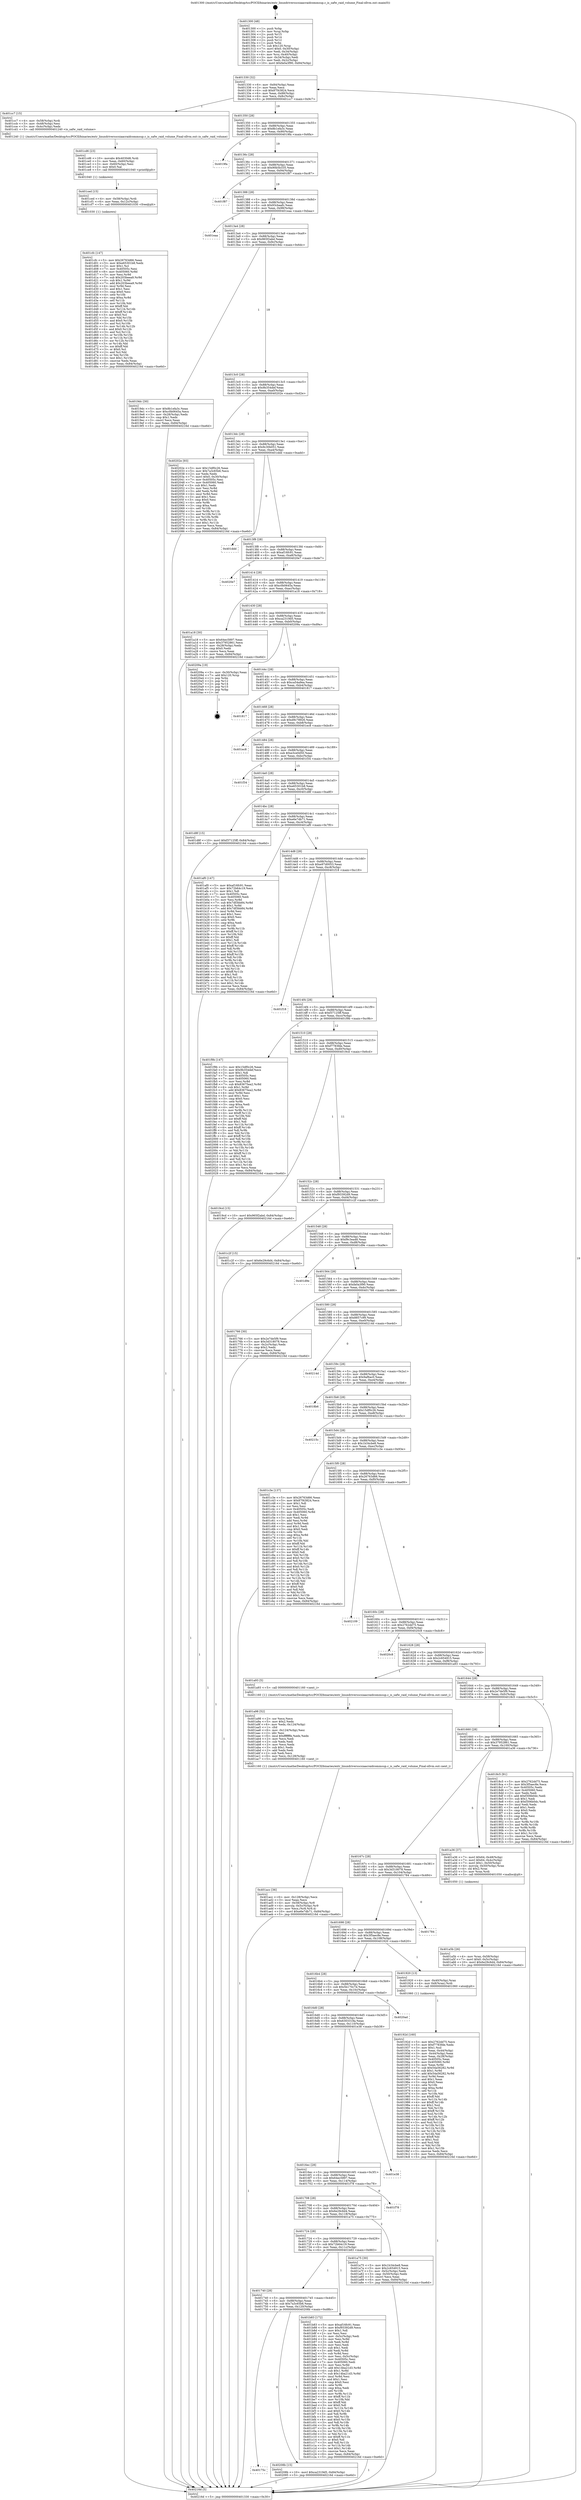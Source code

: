 digraph "0x401300" {
  label = "0x401300 (/mnt/c/Users/mathe/Desktop/tcc/POCII/binaries/extr_linuxdriversscsiaacraidcommsup.c_is_safw_raid_volume_Final-ollvm.out::main(0))"
  labelloc = "t"
  node[shape=record]

  Entry [label="",width=0.3,height=0.3,shape=circle,fillcolor=black,style=filled]
  "0x401330" [label="{
     0x401330 [32]\l
     | [instrs]\l
     &nbsp;&nbsp;0x401330 \<+6\>: mov -0x84(%rbp),%eax\l
     &nbsp;&nbsp;0x401336 \<+2\>: mov %eax,%ecx\l
     &nbsp;&nbsp;0x401338 \<+6\>: sub $0x87f43824,%ecx\l
     &nbsp;&nbsp;0x40133e \<+6\>: mov %eax,-0x88(%rbp)\l
     &nbsp;&nbsp;0x401344 \<+6\>: mov %ecx,-0x8c(%rbp)\l
     &nbsp;&nbsp;0x40134a \<+6\>: je 0000000000401cc7 \<main+0x9c7\>\l
  }"]
  "0x401cc7" [label="{
     0x401cc7 [15]\l
     | [instrs]\l
     &nbsp;&nbsp;0x401cc7 \<+4\>: mov -0x58(%rbp),%rdi\l
     &nbsp;&nbsp;0x401ccb \<+3\>: mov -0x48(%rbp),%esi\l
     &nbsp;&nbsp;0x401cce \<+3\>: mov -0x4c(%rbp),%edx\l
     &nbsp;&nbsp;0x401cd1 \<+5\>: call 0000000000401240 \<is_safw_raid_volume\>\l
     | [calls]\l
     &nbsp;&nbsp;0x401240 \{1\} (/mnt/c/Users/mathe/Desktop/tcc/POCII/binaries/extr_linuxdriversscsiaacraidcommsup.c_is_safw_raid_volume_Final-ollvm.out::is_safw_raid_volume)\l
  }"]
  "0x401350" [label="{
     0x401350 [28]\l
     | [instrs]\l
     &nbsp;&nbsp;0x401350 \<+5\>: jmp 0000000000401355 \<main+0x55\>\l
     &nbsp;&nbsp;0x401355 \<+6\>: mov -0x88(%rbp),%eax\l
     &nbsp;&nbsp;0x40135b \<+5\>: sub $0x8b1efa3c,%eax\l
     &nbsp;&nbsp;0x401360 \<+6\>: mov %eax,-0x90(%rbp)\l
     &nbsp;&nbsp;0x401366 \<+6\>: je 00000000004019fa \<main+0x6fa\>\l
  }"]
  Exit [label="",width=0.3,height=0.3,shape=circle,fillcolor=black,style=filled,peripheries=2]
  "0x4019fa" [label="{
     0x4019fa\l
  }", style=dashed]
  "0x40136c" [label="{
     0x40136c [28]\l
     | [instrs]\l
     &nbsp;&nbsp;0x40136c \<+5\>: jmp 0000000000401371 \<main+0x71\>\l
     &nbsp;&nbsp;0x401371 \<+6\>: mov -0x88(%rbp),%eax\l
     &nbsp;&nbsp;0x401377 \<+5\>: sub $0x90b5b335,%eax\l
     &nbsp;&nbsp;0x40137c \<+6\>: mov %eax,-0x94(%rbp)\l
     &nbsp;&nbsp;0x401382 \<+6\>: je 0000000000401f87 \<main+0xc87\>\l
  }"]
  "0x40175c" [label="{
     0x40175c\l
  }", style=dashed]
  "0x401f87" [label="{
     0x401f87\l
  }", style=dashed]
  "0x401388" [label="{
     0x401388 [28]\l
     | [instrs]\l
     &nbsp;&nbsp;0x401388 \<+5\>: jmp 000000000040138d \<main+0x8d\>\l
     &nbsp;&nbsp;0x40138d \<+6\>: mov -0x88(%rbp),%eax\l
     &nbsp;&nbsp;0x401393 \<+5\>: sub $0x93cbaafc,%eax\l
     &nbsp;&nbsp;0x401398 \<+6\>: mov %eax,-0x98(%rbp)\l
     &nbsp;&nbsp;0x40139e \<+6\>: je 0000000000401eaa \<main+0xbaa\>\l
  }"]
  "0x40208b" [label="{
     0x40208b [15]\l
     | [instrs]\l
     &nbsp;&nbsp;0x40208b \<+10\>: movl $0xca2319d5,-0x84(%rbp)\l
     &nbsp;&nbsp;0x402095 \<+5\>: jmp 000000000040216d \<main+0xe6d\>\l
  }"]
  "0x401eaa" [label="{
     0x401eaa\l
  }", style=dashed]
  "0x4013a4" [label="{
     0x4013a4 [28]\l
     | [instrs]\l
     &nbsp;&nbsp;0x4013a4 \<+5\>: jmp 00000000004013a9 \<main+0xa9\>\l
     &nbsp;&nbsp;0x4013a9 \<+6\>: mov -0x88(%rbp),%eax\l
     &nbsp;&nbsp;0x4013af \<+5\>: sub $0x965f2abd,%eax\l
     &nbsp;&nbsp;0x4013b4 \<+6\>: mov %eax,-0x9c(%rbp)\l
     &nbsp;&nbsp;0x4013ba \<+6\>: je 00000000004019dc \<main+0x6dc\>\l
  }"]
  "0x401cfc" [label="{
     0x401cfc [147]\l
     | [instrs]\l
     &nbsp;&nbsp;0x401cfc \<+5\>: mov $0x26763d66,%eax\l
     &nbsp;&nbsp;0x401d01 \<+5\>: mov $0xe65301b8,%edx\l
     &nbsp;&nbsp;0x401d06 \<+2\>: mov $0x1,%cl\l
     &nbsp;&nbsp;0x401d08 \<+7\>: mov 0x40505c,%esi\l
     &nbsp;&nbsp;0x401d0f \<+8\>: mov 0x405060,%r8d\l
     &nbsp;&nbsp;0x401d17 \<+3\>: mov %esi,%r9d\l
     &nbsp;&nbsp;0x401d1a \<+7\>: sub $0x203beea9,%r9d\l
     &nbsp;&nbsp;0x401d21 \<+4\>: sub $0x1,%r9d\l
     &nbsp;&nbsp;0x401d25 \<+7\>: add $0x203beea9,%r9d\l
     &nbsp;&nbsp;0x401d2c \<+4\>: imul %r9d,%esi\l
     &nbsp;&nbsp;0x401d30 \<+3\>: and $0x1,%esi\l
     &nbsp;&nbsp;0x401d33 \<+3\>: cmp $0x0,%esi\l
     &nbsp;&nbsp;0x401d36 \<+4\>: sete %r10b\l
     &nbsp;&nbsp;0x401d3a \<+4\>: cmp $0xa,%r8d\l
     &nbsp;&nbsp;0x401d3e \<+4\>: setl %r11b\l
     &nbsp;&nbsp;0x401d42 \<+3\>: mov %r10b,%bl\l
     &nbsp;&nbsp;0x401d45 \<+3\>: xor $0xff,%bl\l
     &nbsp;&nbsp;0x401d48 \<+3\>: mov %r11b,%r14b\l
     &nbsp;&nbsp;0x401d4b \<+4\>: xor $0xff,%r14b\l
     &nbsp;&nbsp;0x401d4f \<+3\>: xor $0x0,%cl\l
     &nbsp;&nbsp;0x401d52 \<+3\>: mov %bl,%r15b\l
     &nbsp;&nbsp;0x401d55 \<+4\>: and $0x0,%r15b\l
     &nbsp;&nbsp;0x401d59 \<+3\>: and %cl,%r10b\l
     &nbsp;&nbsp;0x401d5c \<+3\>: mov %r14b,%r12b\l
     &nbsp;&nbsp;0x401d5f \<+4\>: and $0x0,%r12b\l
     &nbsp;&nbsp;0x401d63 \<+3\>: and %cl,%r11b\l
     &nbsp;&nbsp;0x401d66 \<+3\>: or %r10b,%r15b\l
     &nbsp;&nbsp;0x401d69 \<+3\>: or %r11b,%r12b\l
     &nbsp;&nbsp;0x401d6c \<+3\>: xor %r12b,%r15b\l
     &nbsp;&nbsp;0x401d6f \<+3\>: or %r14b,%bl\l
     &nbsp;&nbsp;0x401d72 \<+3\>: xor $0xff,%bl\l
     &nbsp;&nbsp;0x401d75 \<+3\>: or $0x0,%cl\l
     &nbsp;&nbsp;0x401d78 \<+2\>: and %cl,%bl\l
     &nbsp;&nbsp;0x401d7a \<+3\>: or %bl,%r15b\l
     &nbsp;&nbsp;0x401d7d \<+4\>: test $0x1,%r15b\l
     &nbsp;&nbsp;0x401d81 \<+3\>: cmovne %edx,%eax\l
     &nbsp;&nbsp;0x401d84 \<+6\>: mov %eax,-0x84(%rbp)\l
     &nbsp;&nbsp;0x401d8a \<+5\>: jmp 000000000040216d \<main+0xe6d\>\l
  }"]
  "0x4019dc" [label="{
     0x4019dc [30]\l
     | [instrs]\l
     &nbsp;&nbsp;0x4019dc \<+5\>: mov $0x8b1efa3c,%eax\l
     &nbsp;&nbsp;0x4019e1 \<+5\>: mov $0xc0b0645a,%ecx\l
     &nbsp;&nbsp;0x4019e6 \<+3\>: mov -0x28(%rbp),%edx\l
     &nbsp;&nbsp;0x4019e9 \<+3\>: cmp $0x1,%edx\l
     &nbsp;&nbsp;0x4019ec \<+3\>: cmovl %ecx,%eax\l
     &nbsp;&nbsp;0x4019ef \<+6\>: mov %eax,-0x84(%rbp)\l
     &nbsp;&nbsp;0x4019f5 \<+5\>: jmp 000000000040216d \<main+0xe6d\>\l
  }"]
  "0x4013c0" [label="{
     0x4013c0 [28]\l
     | [instrs]\l
     &nbsp;&nbsp;0x4013c0 \<+5\>: jmp 00000000004013c5 \<main+0xc5\>\l
     &nbsp;&nbsp;0x4013c5 \<+6\>: mov -0x88(%rbp),%eax\l
     &nbsp;&nbsp;0x4013cb \<+5\>: sub $0x9b354def,%eax\l
     &nbsp;&nbsp;0x4013d0 \<+6\>: mov %eax,-0xa0(%rbp)\l
     &nbsp;&nbsp;0x4013d6 \<+6\>: je 000000000040202e \<main+0xd2e\>\l
  }"]
  "0x401ced" [label="{
     0x401ced [15]\l
     | [instrs]\l
     &nbsp;&nbsp;0x401ced \<+4\>: mov -0x58(%rbp),%rdi\l
     &nbsp;&nbsp;0x401cf1 \<+6\>: mov %eax,-0x12c(%rbp)\l
     &nbsp;&nbsp;0x401cf7 \<+5\>: call 0000000000401030 \<free@plt\>\l
     | [calls]\l
     &nbsp;&nbsp;0x401030 \{1\} (unknown)\l
  }"]
  "0x40202e" [label="{
     0x40202e [93]\l
     | [instrs]\l
     &nbsp;&nbsp;0x40202e \<+5\>: mov $0x15df0c26,%eax\l
     &nbsp;&nbsp;0x402033 \<+5\>: mov $0x7a3c65b6,%ecx\l
     &nbsp;&nbsp;0x402038 \<+2\>: xor %edx,%edx\l
     &nbsp;&nbsp;0x40203a \<+7\>: movl $0x0,-0x30(%rbp)\l
     &nbsp;&nbsp;0x402041 \<+7\>: mov 0x40505c,%esi\l
     &nbsp;&nbsp;0x402048 \<+7\>: mov 0x405060,%edi\l
     &nbsp;&nbsp;0x40204f \<+3\>: sub $0x1,%edx\l
     &nbsp;&nbsp;0x402052 \<+3\>: mov %esi,%r8d\l
     &nbsp;&nbsp;0x402055 \<+3\>: add %edx,%r8d\l
     &nbsp;&nbsp;0x402058 \<+4\>: imul %r8d,%esi\l
     &nbsp;&nbsp;0x40205c \<+3\>: and $0x1,%esi\l
     &nbsp;&nbsp;0x40205f \<+3\>: cmp $0x0,%esi\l
     &nbsp;&nbsp;0x402062 \<+4\>: sete %r9b\l
     &nbsp;&nbsp;0x402066 \<+3\>: cmp $0xa,%edi\l
     &nbsp;&nbsp;0x402069 \<+4\>: setl %r10b\l
     &nbsp;&nbsp;0x40206d \<+3\>: mov %r9b,%r11b\l
     &nbsp;&nbsp;0x402070 \<+3\>: and %r10b,%r11b\l
     &nbsp;&nbsp;0x402073 \<+3\>: xor %r10b,%r9b\l
     &nbsp;&nbsp;0x402076 \<+3\>: or %r9b,%r11b\l
     &nbsp;&nbsp;0x402079 \<+4\>: test $0x1,%r11b\l
     &nbsp;&nbsp;0x40207d \<+3\>: cmovne %ecx,%eax\l
     &nbsp;&nbsp;0x402080 \<+6\>: mov %eax,-0x84(%rbp)\l
     &nbsp;&nbsp;0x402086 \<+5\>: jmp 000000000040216d \<main+0xe6d\>\l
  }"]
  "0x4013dc" [label="{
     0x4013dc [28]\l
     | [instrs]\l
     &nbsp;&nbsp;0x4013dc \<+5\>: jmp 00000000004013e1 \<main+0xe1\>\l
     &nbsp;&nbsp;0x4013e1 \<+6\>: mov -0x88(%rbp),%eax\l
     &nbsp;&nbsp;0x4013e7 \<+5\>: sub $0x9c30b051,%eax\l
     &nbsp;&nbsp;0x4013ec \<+6\>: mov %eax,-0xa4(%rbp)\l
     &nbsp;&nbsp;0x4013f2 \<+6\>: je 0000000000401ddd \<main+0xadd\>\l
  }"]
  "0x401cd6" [label="{
     0x401cd6 [23]\l
     | [instrs]\l
     &nbsp;&nbsp;0x401cd6 \<+10\>: movabs $0x4030d6,%rdi\l
     &nbsp;&nbsp;0x401ce0 \<+3\>: mov %eax,-0x60(%rbp)\l
     &nbsp;&nbsp;0x401ce3 \<+3\>: mov -0x60(%rbp),%esi\l
     &nbsp;&nbsp;0x401ce6 \<+2\>: mov $0x0,%al\l
     &nbsp;&nbsp;0x401ce8 \<+5\>: call 0000000000401040 \<printf@plt\>\l
     | [calls]\l
     &nbsp;&nbsp;0x401040 \{1\} (unknown)\l
  }"]
  "0x401ddd" [label="{
     0x401ddd\l
  }", style=dashed]
  "0x4013f8" [label="{
     0x4013f8 [28]\l
     | [instrs]\l
     &nbsp;&nbsp;0x4013f8 \<+5\>: jmp 00000000004013fd \<main+0xfd\>\l
     &nbsp;&nbsp;0x4013fd \<+6\>: mov -0x88(%rbp),%eax\l
     &nbsp;&nbsp;0x401403 \<+5\>: sub $0xaf16fc91,%eax\l
     &nbsp;&nbsp;0x401408 \<+6\>: mov %eax,-0xa8(%rbp)\l
     &nbsp;&nbsp;0x40140e \<+6\>: je 00000000004020e7 \<main+0xde7\>\l
  }"]
  "0x401740" [label="{
     0x401740 [28]\l
     | [instrs]\l
     &nbsp;&nbsp;0x401740 \<+5\>: jmp 0000000000401745 \<main+0x445\>\l
     &nbsp;&nbsp;0x401745 \<+6\>: mov -0x88(%rbp),%eax\l
     &nbsp;&nbsp;0x40174b \<+5\>: sub $0x7a3c65b6,%eax\l
     &nbsp;&nbsp;0x401750 \<+6\>: mov %eax,-0x120(%rbp)\l
     &nbsp;&nbsp;0x401756 \<+6\>: je 000000000040208b \<main+0xd8b\>\l
  }"]
  "0x4020e7" [label="{
     0x4020e7\l
  }", style=dashed]
  "0x401414" [label="{
     0x401414 [28]\l
     | [instrs]\l
     &nbsp;&nbsp;0x401414 \<+5\>: jmp 0000000000401419 \<main+0x119\>\l
     &nbsp;&nbsp;0x401419 \<+6\>: mov -0x88(%rbp),%eax\l
     &nbsp;&nbsp;0x40141f \<+5\>: sub $0xc0b0645a,%eax\l
     &nbsp;&nbsp;0x401424 \<+6\>: mov %eax,-0xac(%rbp)\l
     &nbsp;&nbsp;0x40142a \<+6\>: je 0000000000401a18 \<main+0x718\>\l
  }"]
  "0x401b83" [label="{
     0x401b83 [172]\l
     | [instrs]\l
     &nbsp;&nbsp;0x401b83 \<+5\>: mov $0xaf16fc91,%eax\l
     &nbsp;&nbsp;0x401b88 \<+5\>: mov $0xf93392d9,%ecx\l
     &nbsp;&nbsp;0x401b8d \<+2\>: mov $0x1,%dl\l
     &nbsp;&nbsp;0x401b8f \<+2\>: xor %esi,%esi\l
     &nbsp;&nbsp;0x401b91 \<+3\>: mov -0x5c(%rbp),%edi\l
     &nbsp;&nbsp;0x401b94 \<+3\>: mov %esi,%r8d\l
     &nbsp;&nbsp;0x401b97 \<+3\>: sub %edi,%r8d\l
     &nbsp;&nbsp;0x401b9a \<+2\>: mov %esi,%edi\l
     &nbsp;&nbsp;0x401b9c \<+3\>: sub $0x1,%edi\l
     &nbsp;&nbsp;0x401b9f \<+3\>: add %edi,%r8d\l
     &nbsp;&nbsp;0x401ba2 \<+3\>: sub %r8d,%esi\l
     &nbsp;&nbsp;0x401ba5 \<+3\>: mov %esi,-0x5c(%rbp)\l
     &nbsp;&nbsp;0x401ba8 \<+7\>: mov 0x40505c,%esi\l
     &nbsp;&nbsp;0x401baf \<+7\>: mov 0x405060,%edi\l
     &nbsp;&nbsp;0x401bb6 \<+3\>: mov %esi,%r8d\l
     &nbsp;&nbsp;0x401bb9 \<+7\>: add $0x14ba21d3,%r8d\l
     &nbsp;&nbsp;0x401bc0 \<+4\>: sub $0x1,%r8d\l
     &nbsp;&nbsp;0x401bc4 \<+7\>: sub $0x14ba21d3,%r8d\l
     &nbsp;&nbsp;0x401bcb \<+4\>: imul %r8d,%esi\l
     &nbsp;&nbsp;0x401bcf \<+3\>: and $0x1,%esi\l
     &nbsp;&nbsp;0x401bd2 \<+3\>: cmp $0x0,%esi\l
     &nbsp;&nbsp;0x401bd5 \<+4\>: sete %r9b\l
     &nbsp;&nbsp;0x401bd9 \<+3\>: cmp $0xa,%edi\l
     &nbsp;&nbsp;0x401bdc \<+4\>: setl %r10b\l
     &nbsp;&nbsp;0x401be0 \<+3\>: mov %r9b,%r11b\l
     &nbsp;&nbsp;0x401be3 \<+4\>: xor $0xff,%r11b\l
     &nbsp;&nbsp;0x401be7 \<+3\>: mov %r10b,%bl\l
     &nbsp;&nbsp;0x401bea \<+3\>: xor $0xff,%bl\l
     &nbsp;&nbsp;0x401bed \<+3\>: xor $0x0,%dl\l
     &nbsp;&nbsp;0x401bf0 \<+3\>: mov %r11b,%r14b\l
     &nbsp;&nbsp;0x401bf3 \<+4\>: and $0x0,%r14b\l
     &nbsp;&nbsp;0x401bf7 \<+3\>: and %dl,%r9b\l
     &nbsp;&nbsp;0x401bfa \<+3\>: mov %bl,%r15b\l
     &nbsp;&nbsp;0x401bfd \<+4\>: and $0x0,%r15b\l
     &nbsp;&nbsp;0x401c01 \<+3\>: and %dl,%r10b\l
     &nbsp;&nbsp;0x401c04 \<+3\>: or %r9b,%r14b\l
     &nbsp;&nbsp;0x401c07 \<+3\>: or %r10b,%r15b\l
     &nbsp;&nbsp;0x401c0a \<+3\>: xor %r15b,%r14b\l
     &nbsp;&nbsp;0x401c0d \<+3\>: or %bl,%r11b\l
     &nbsp;&nbsp;0x401c10 \<+4\>: xor $0xff,%r11b\l
     &nbsp;&nbsp;0x401c14 \<+3\>: or $0x0,%dl\l
     &nbsp;&nbsp;0x401c17 \<+3\>: and %dl,%r11b\l
     &nbsp;&nbsp;0x401c1a \<+3\>: or %r11b,%r14b\l
     &nbsp;&nbsp;0x401c1d \<+4\>: test $0x1,%r14b\l
     &nbsp;&nbsp;0x401c21 \<+3\>: cmovne %ecx,%eax\l
     &nbsp;&nbsp;0x401c24 \<+6\>: mov %eax,-0x84(%rbp)\l
     &nbsp;&nbsp;0x401c2a \<+5\>: jmp 000000000040216d \<main+0xe6d\>\l
  }"]
  "0x401a18" [label="{
     0x401a18 [30]\l
     | [instrs]\l
     &nbsp;&nbsp;0x401a18 \<+5\>: mov $0x64ec5897,%eax\l
     &nbsp;&nbsp;0x401a1d \<+5\>: mov $0x37952861,%ecx\l
     &nbsp;&nbsp;0x401a22 \<+3\>: mov -0x28(%rbp),%edx\l
     &nbsp;&nbsp;0x401a25 \<+3\>: cmp $0x0,%edx\l
     &nbsp;&nbsp;0x401a28 \<+3\>: cmove %ecx,%eax\l
     &nbsp;&nbsp;0x401a2b \<+6\>: mov %eax,-0x84(%rbp)\l
     &nbsp;&nbsp;0x401a31 \<+5\>: jmp 000000000040216d \<main+0xe6d\>\l
  }"]
  "0x401430" [label="{
     0x401430 [28]\l
     | [instrs]\l
     &nbsp;&nbsp;0x401430 \<+5\>: jmp 0000000000401435 \<main+0x135\>\l
     &nbsp;&nbsp;0x401435 \<+6\>: mov -0x88(%rbp),%eax\l
     &nbsp;&nbsp;0x40143b \<+5\>: sub $0xca2319d5,%eax\l
     &nbsp;&nbsp;0x401440 \<+6\>: mov %eax,-0xb0(%rbp)\l
     &nbsp;&nbsp;0x401446 \<+6\>: je 000000000040209a \<main+0xd9a\>\l
  }"]
  "0x401acc" [label="{
     0x401acc [36]\l
     | [instrs]\l
     &nbsp;&nbsp;0x401acc \<+6\>: mov -0x128(%rbp),%ecx\l
     &nbsp;&nbsp;0x401ad2 \<+3\>: imul %eax,%ecx\l
     &nbsp;&nbsp;0x401ad5 \<+4\>: mov -0x58(%rbp),%r8\l
     &nbsp;&nbsp;0x401ad9 \<+4\>: movslq -0x5c(%rbp),%r9\l
     &nbsp;&nbsp;0x401add \<+4\>: mov %ecx,(%r8,%r9,4)\l
     &nbsp;&nbsp;0x401ae1 \<+10\>: movl $0xe6e7db71,-0x84(%rbp)\l
     &nbsp;&nbsp;0x401aeb \<+5\>: jmp 000000000040216d \<main+0xe6d\>\l
  }"]
  "0x40209a" [label="{
     0x40209a [19]\l
     | [instrs]\l
     &nbsp;&nbsp;0x40209a \<+3\>: mov -0x30(%rbp),%eax\l
     &nbsp;&nbsp;0x40209d \<+7\>: add $0x120,%rsp\l
     &nbsp;&nbsp;0x4020a4 \<+1\>: pop %rbx\l
     &nbsp;&nbsp;0x4020a5 \<+2\>: pop %r12\l
     &nbsp;&nbsp;0x4020a7 \<+2\>: pop %r14\l
     &nbsp;&nbsp;0x4020a9 \<+2\>: pop %r15\l
     &nbsp;&nbsp;0x4020ab \<+1\>: pop %rbp\l
     &nbsp;&nbsp;0x4020ac \<+1\>: ret\l
  }"]
  "0x40144c" [label="{
     0x40144c [28]\l
     | [instrs]\l
     &nbsp;&nbsp;0x40144c \<+5\>: jmp 0000000000401451 \<main+0x151\>\l
     &nbsp;&nbsp;0x401451 \<+6\>: mov -0x88(%rbp),%eax\l
     &nbsp;&nbsp;0x401457 \<+5\>: sub $0xca54a9ea,%eax\l
     &nbsp;&nbsp;0x40145c \<+6\>: mov %eax,-0xb4(%rbp)\l
     &nbsp;&nbsp;0x401462 \<+6\>: je 0000000000401817 \<main+0x517\>\l
  }"]
  "0x401a98" [label="{
     0x401a98 [52]\l
     | [instrs]\l
     &nbsp;&nbsp;0x401a98 \<+2\>: xor %ecx,%ecx\l
     &nbsp;&nbsp;0x401a9a \<+5\>: mov $0x2,%edx\l
     &nbsp;&nbsp;0x401a9f \<+6\>: mov %edx,-0x124(%rbp)\l
     &nbsp;&nbsp;0x401aa5 \<+1\>: cltd\l
     &nbsp;&nbsp;0x401aa6 \<+6\>: mov -0x124(%rbp),%esi\l
     &nbsp;&nbsp;0x401aac \<+2\>: idiv %esi\l
     &nbsp;&nbsp;0x401aae \<+6\>: imul $0xfffffffe,%edx,%edx\l
     &nbsp;&nbsp;0x401ab4 \<+2\>: mov %ecx,%edi\l
     &nbsp;&nbsp;0x401ab6 \<+2\>: sub %edx,%edi\l
     &nbsp;&nbsp;0x401ab8 \<+2\>: mov %ecx,%edx\l
     &nbsp;&nbsp;0x401aba \<+3\>: sub $0x1,%edx\l
     &nbsp;&nbsp;0x401abd \<+2\>: add %edx,%edi\l
     &nbsp;&nbsp;0x401abf \<+2\>: sub %edi,%ecx\l
     &nbsp;&nbsp;0x401ac1 \<+6\>: mov %ecx,-0x128(%rbp)\l
     &nbsp;&nbsp;0x401ac7 \<+5\>: call 0000000000401160 \<next_i\>\l
     | [calls]\l
     &nbsp;&nbsp;0x401160 \{1\} (/mnt/c/Users/mathe/Desktop/tcc/POCII/binaries/extr_linuxdriversscsiaacraidcommsup.c_is_safw_raid_volume_Final-ollvm.out::next_i)\l
  }"]
  "0x401817" [label="{
     0x401817\l
  }", style=dashed]
  "0x401468" [label="{
     0x401468 [28]\l
     | [instrs]\l
     &nbsp;&nbsp;0x401468 \<+5\>: jmp 000000000040146d \<main+0x16d\>\l
     &nbsp;&nbsp;0x40146d \<+6\>: mov -0x88(%rbp),%eax\l
     &nbsp;&nbsp;0x401473 \<+5\>: sub $0xd9c78926,%eax\l
     &nbsp;&nbsp;0x401478 \<+6\>: mov %eax,-0xb8(%rbp)\l
     &nbsp;&nbsp;0x40147e \<+6\>: je 0000000000401ec8 \<main+0xbc8\>\l
  }"]
  "0x401724" [label="{
     0x401724 [28]\l
     | [instrs]\l
     &nbsp;&nbsp;0x401724 \<+5\>: jmp 0000000000401729 \<main+0x429\>\l
     &nbsp;&nbsp;0x401729 \<+6\>: mov -0x88(%rbp),%eax\l
     &nbsp;&nbsp;0x40172f \<+5\>: sub $0x72b64c19,%eax\l
     &nbsp;&nbsp;0x401734 \<+6\>: mov %eax,-0x11c(%rbp)\l
     &nbsp;&nbsp;0x40173a \<+6\>: je 0000000000401b83 \<main+0x883\>\l
  }"]
  "0x401ec8" [label="{
     0x401ec8\l
  }", style=dashed]
  "0x401484" [label="{
     0x401484 [28]\l
     | [instrs]\l
     &nbsp;&nbsp;0x401484 \<+5\>: jmp 0000000000401489 \<main+0x189\>\l
     &nbsp;&nbsp;0x401489 \<+6\>: mov -0x88(%rbp),%eax\l
     &nbsp;&nbsp;0x40148f \<+5\>: sub $0xe3ce0d50,%eax\l
     &nbsp;&nbsp;0x401494 \<+6\>: mov %eax,-0xbc(%rbp)\l
     &nbsp;&nbsp;0x40149a \<+6\>: je 0000000000401f34 \<main+0xc34\>\l
  }"]
  "0x401a75" [label="{
     0x401a75 [30]\l
     | [instrs]\l
     &nbsp;&nbsp;0x401a75 \<+5\>: mov $0x1b34cbe8,%eax\l
     &nbsp;&nbsp;0x401a7a \<+5\>: mov $0x2c654915,%ecx\l
     &nbsp;&nbsp;0x401a7f \<+3\>: mov -0x5c(%rbp),%edx\l
     &nbsp;&nbsp;0x401a82 \<+3\>: cmp -0x50(%rbp),%edx\l
     &nbsp;&nbsp;0x401a85 \<+3\>: cmovl %ecx,%eax\l
     &nbsp;&nbsp;0x401a88 \<+6\>: mov %eax,-0x84(%rbp)\l
     &nbsp;&nbsp;0x401a8e \<+5\>: jmp 000000000040216d \<main+0xe6d\>\l
  }"]
  "0x401f34" [label="{
     0x401f34\l
  }", style=dashed]
  "0x4014a0" [label="{
     0x4014a0 [28]\l
     | [instrs]\l
     &nbsp;&nbsp;0x4014a0 \<+5\>: jmp 00000000004014a5 \<main+0x1a5\>\l
     &nbsp;&nbsp;0x4014a5 \<+6\>: mov -0x88(%rbp),%eax\l
     &nbsp;&nbsp;0x4014ab \<+5\>: sub $0xe65301b8,%eax\l
     &nbsp;&nbsp;0x4014b0 \<+6\>: mov %eax,-0xc0(%rbp)\l
     &nbsp;&nbsp;0x4014b6 \<+6\>: je 0000000000401d8f \<main+0xa8f\>\l
  }"]
  "0x401708" [label="{
     0x401708 [28]\l
     | [instrs]\l
     &nbsp;&nbsp;0x401708 \<+5\>: jmp 000000000040170d \<main+0x40d\>\l
     &nbsp;&nbsp;0x40170d \<+6\>: mov -0x88(%rbp),%eax\l
     &nbsp;&nbsp;0x401713 \<+5\>: sub $0x6e29c6d4,%eax\l
     &nbsp;&nbsp;0x401718 \<+6\>: mov %eax,-0x118(%rbp)\l
     &nbsp;&nbsp;0x40171e \<+6\>: je 0000000000401a75 \<main+0x775\>\l
  }"]
  "0x401d8f" [label="{
     0x401d8f [15]\l
     | [instrs]\l
     &nbsp;&nbsp;0x401d8f \<+10\>: movl $0xf37125ff,-0x84(%rbp)\l
     &nbsp;&nbsp;0x401d99 \<+5\>: jmp 000000000040216d \<main+0xe6d\>\l
  }"]
  "0x4014bc" [label="{
     0x4014bc [28]\l
     | [instrs]\l
     &nbsp;&nbsp;0x4014bc \<+5\>: jmp 00000000004014c1 \<main+0x1c1\>\l
     &nbsp;&nbsp;0x4014c1 \<+6\>: mov -0x88(%rbp),%eax\l
     &nbsp;&nbsp;0x4014c7 \<+5\>: sub $0xe6e7db71,%eax\l
     &nbsp;&nbsp;0x4014cc \<+6\>: mov %eax,-0xc4(%rbp)\l
     &nbsp;&nbsp;0x4014d2 \<+6\>: je 0000000000401af0 \<main+0x7f0\>\l
  }"]
  "0x401f78" [label="{
     0x401f78\l
  }", style=dashed]
  "0x401af0" [label="{
     0x401af0 [147]\l
     | [instrs]\l
     &nbsp;&nbsp;0x401af0 \<+5\>: mov $0xaf16fc91,%eax\l
     &nbsp;&nbsp;0x401af5 \<+5\>: mov $0x72b64c19,%ecx\l
     &nbsp;&nbsp;0x401afa \<+2\>: mov $0x1,%dl\l
     &nbsp;&nbsp;0x401afc \<+7\>: mov 0x40505c,%esi\l
     &nbsp;&nbsp;0x401b03 \<+7\>: mov 0x405060,%edi\l
     &nbsp;&nbsp;0x401b0a \<+3\>: mov %esi,%r8d\l
     &nbsp;&nbsp;0x401b0d \<+7\>: sub $0x7df3bb84,%r8d\l
     &nbsp;&nbsp;0x401b14 \<+4\>: sub $0x1,%r8d\l
     &nbsp;&nbsp;0x401b18 \<+7\>: add $0x7df3bb84,%r8d\l
     &nbsp;&nbsp;0x401b1f \<+4\>: imul %r8d,%esi\l
     &nbsp;&nbsp;0x401b23 \<+3\>: and $0x1,%esi\l
     &nbsp;&nbsp;0x401b26 \<+3\>: cmp $0x0,%esi\l
     &nbsp;&nbsp;0x401b29 \<+4\>: sete %r9b\l
     &nbsp;&nbsp;0x401b2d \<+3\>: cmp $0xa,%edi\l
     &nbsp;&nbsp;0x401b30 \<+4\>: setl %r10b\l
     &nbsp;&nbsp;0x401b34 \<+3\>: mov %r9b,%r11b\l
     &nbsp;&nbsp;0x401b37 \<+4\>: xor $0xff,%r11b\l
     &nbsp;&nbsp;0x401b3b \<+3\>: mov %r10b,%bl\l
     &nbsp;&nbsp;0x401b3e \<+3\>: xor $0xff,%bl\l
     &nbsp;&nbsp;0x401b41 \<+3\>: xor $0x1,%dl\l
     &nbsp;&nbsp;0x401b44 \<+3\>: mov %r11b,%r14b\l
     &nbsp;&nbsp;0x401b47 \<+4\>: and $0xff,%r14b\l
     &nbsp;&nbsp;0x401b4b \<+3\>: and %dl,%r9b\l
     &nbsp;&nbsp;0x401b4e \<+3\>: mov %bl,%r15b\l
     &nbsp;&nbsp;0x401b51 \<+4\>: and $0xff,%r15b\l
     &nbsp;&nbsp;0x401b55 \<+3\>: and %dl,%r10b\l
     &nbsp;&nbsp;0x401b58 \<+3\>: or %r9b,%r14b\l
     &nbsp;&nbsp;0x401b5b \<+3\>: or %r10b,%r15b\l
     &nbsp;&nbsp;0x401b5e \<+3\>: xor %r15b,%r14b\l
     &nbsp;&nbsp;0x401b61 \<+3\>: or %bl,%r11b\l
     &nbsp;&nbsp;0x401b64 \<+4\>: xor $0xff,%r11b\l
     &nbsp;&nbsp;0x401b68 \<+3\>: or $0x1,%dl\l
     &nbsp;&nbsp;0x401b6b \<+3\>: and %dl,%r11b\l
     &nbsp;&nbsp;0x401b6e \<+3\>: or %r11b,%r14b\l
     &nbsp;&nbsp;0x401b71 \<+4\>: test $0x1,%r14b\l
     &nbsp;&nbsp;0x401b75 \<+3\>: cmovne %ecx,%eax\l
     &nbsp;&nbsp;0x401b78 \<+6\>: mov %eax,-0x84(%rbp)\l
     &nbsp;&nbsp;0x401b7e \<+5\>: jmp 000000000040216d \<main+0xe6d\>\l
  }"]
  "0x4014d8" [label="{
     0x4014d8 [28]\l
     | [instrs]\l
     &nbsp;&nbsp;0x4014d8 \<+5\>: jmp 00000000004014dd \<main+0x1dd\>\l
     &nbsp;&nbsp;0x4014dd \<+6\>: mov -0x88(%rbp),%eax\l
     &nbsp;&nbsp;0x4014e3 \<+5\>: sub $0xe97d0053,%eax\l
     &nbsp;&nbsp;0x4014e8 \<+6\>: mov %eax,-0xc8(%rbp)\l
     &nbsp;&nbsp;0x4014ee \<+6\>: je 0000000000401f18 \<main+0xc18\>\l
  }"]
  "0x4016ec" [label="{
     0x4016ec [28]\l
     | [instrs]\l
     &nbsp;&nbsp;0x4016ec \<+5\>: jmp 00000000004016f1 \<main+0x3f1\>\l
     &nbsp;&nbsp;0x4016f1 \<+6\>: mov -0x88(%rbp),%eax\l
     &nbsp;&nbsp;0x4016f7 \<+5\>: sub $0x64ec5897,%eax\l
     &nbsp;&nbsp;0x4016fc \<+6\>: mov %eax,-0x114(%rbp)\l
     &nbsp;&nbsp;0x401702 \<+6\>: je 0000000000401f78 \<main+0xc78\>\l
  }"]
  "0x401f18" [label="{
     0x401f18\l
  }", style=dashed]
  "0x4014f4" [label="{
     0x4014f4 [28]\l
     | [instrs]\l
     &nbsp;&nbsp;0x4014f4 \<+5\>: jmp 00000000004014f9 \<main+0x1f9\>\l
     &nbsp;&nbsp;0x4014f9 \<+6\>: mov -0x88(%rbp),%eax\l
     &nbsp;&nbsp;0x4014ff \<+5\>: sub $0xf37125ff,%eax\l
     &nbsp;&nbsp;0x401504 \<+6\>: mov %eax,-0xcc(%rbp)\l
     &nbsp;&nbsp;0x40150a \<+6\>: je 0000000000401f9b \<main+0xc9b\>\l
  }"]
  "0x401e38" [label="{
     0x401e38\l
  }", style=dashed]
  "0x401f9b" [label="{
     0x401f9b [147]\l
     | [instrs]\l
     &nbsp;&nbsp;0x401f9b \<+5\>: mov $0x15df0c26,%eax\l
     &nbsp;&nbsp;0x401fa0 \<+5\>: mov $0x9b354def,%ecx\l
     &nbsp;&nbsp;0x401fa5 \<+2\>: mov $0x1,%dl\l
     &nbsp;&nbsp;0x401fa7 \<+7\>: mov 0x40505c,%esi\l
     &nbsp;&nbsp;0x401fae \<+7\>: mov 0x405060,%edi\l
     &nbsp;&nbsp;0x401fb5 \<+3\>: mov %esi,%r8d\l
     &nbsp;&nbsp;0x401fb8 \<+7\>: sub $0x83675ea2,%r8d\l
     &nbsp;&nbsp;0x401fbf \<+4\>: sub $0x1,%r8d\l
     &nbsp;&nbsp;0x401fc3 \<+7\>: add $0x83675ea2,%r8d\l
     &nbsp;&nbsp;0x401fca \<+4\>: imul %r8d,%esi\l
     &nbsp;&nbsp;0x401fce \<+3\>: and $0x1,%esi\l
     &nbsp;&nbsp;0x401fd1 \<+3\>: cmp $0x0,%esi\l
     &nbsp;&nbsp;0x401fd4 \<+4\>: sete %r9b\l
     &nbsp;&nbsp;0x401fd8 \<+3\>: cmp $0xa,%edi\l
     &nbsp;&nbsp;0x401fdb \<+4\>: setl %r10b\l
     &nbsp;&nbsp;0x401fdf \<+3\>: mov %r9b,%r11b\l
     &nbsp;&nbsp;0x401fe2 \<+4\>: xor $0xff,%r11b\l
     &nbsp;&nbsp;0x401fe6 \<+3\>: mov %r10b,%bl\l
     &nbsp;&nbsp;0x401fe9 \<+3\>: xor $0xff,%bl\l
     &nbsp;&nbsp;0x401fec \<+3\>: xor $0x1,%dl\l
     &nbsp;&nbsp;0x401fef \<+3\>: mov %r11b,%r14b\l
     &nbsp;&nbsp;0x401ff2 \<+4\>: and $0xff,%r14b\l
     &nbsp;&nbsp;0x401ff6 \<+3\>: and %dl,%r9b\l
     &nbsp;&nbsp;0x401ff9 \<+3\>: mov %bl,%r15b\l
     &nbsp;&nbsp;0x401ffc \<+4\>: and $0xff,%r15b\l
     &nbsp;&nbsp;0x402000 \<+3\>: and %dl,%r10b\l
     &nbsp;&nbsp;0x402003 \<+3\>: or %r9b,%r14b\l
     &nbsp;&nbsp;0x402006 \<+3\>: or %r10b,%r15b\l
     &nbsp;&nbsp;0x402009 \<+3\>: xor %r15b,%r14b\l
     &nbsp;&nbsp;0x40200c \<+3\>: or %bl,%r11b\l
     &nbsp;&nbsp;0x40200f \<+4\>: xor $0xff,%r11b\l
     &nbsp;&nbsp;0x402013 \<+3\>: or $0x1,%dl\l
     &nbsp;&nbsp;0x402016 \<+3\>: and %dl,%r11b\l
     &nbsp;&nbsp;0x402019 \<+3\>: or %r11b,%r14b\l
     &nbsp;&nbsp;0x40201c \<+4\>: test $0x1,%r14b\l
     &nbsp;&nbsp;0x402020 \<+3\>: cmovne %ecx,%eax\l
     &nbsp;&nbsp;0x402023 \<+6\>: mov %eax,-0x84(%rbp)\l
     &nbsp;&nbsp;0x402029 \<+5\>: jmp 000000000040216d \<main+0xe6d\>\l
  }"]
  "0x401510" [label="{
     0x401510 [28]\l
     | [instrs]\l
     &nbsp;&nbsp;0x401510 \<+5\>: jmp 0000000000401515 \<main+0x215\>\l
     &nbsp;&nbsp;0x401515 \<+6\>: mov -0x88(%rbp),%eax\l
     &nbsp;&nbsp;0x40151b \<+5\>: sub $0xf7783fde,%eax\l
     &nbsp;&nbsp;0x401520 \<+6\>: mov %eax,-0xd0(%rbp)\l
     &nbsp;&nbsp;0x401526 \<+6\>: je 00000000004019cd \<main+0x6cd\>\l
  }"]
  "0x4016d0" [label="{
     0x4016d0 [28]\l
     | [instrs]\l
     &nbsp;&nbsp;0x4016d0 \<+5\>: jmp 00000000004016d5 \<main+0x3d5\>\l
     &nbsp;&nbsp;0x4016d5 \<+6\>: mov -0x88(%rbp),%eax\l
     &nbsp;&nbsp;0x4016db \<+5\>: sub $0x6303318a,%eax\l
     &nbsp;&nbsp;0x4016e0 \<+6\>: mov %eax,-0x110(%rbp)\l
     &nbsp;&nbsp;0x4016e6 \<+6\>: je 0000000000401e38 \<main+0xb38\>\l
  }"]
  "0x4019cd" [label="{
     0x4019cd [15]\l
     | [instrs]\l
     &nbsp;&nbsp;0x4019cd \<+10\>: movl $0x965f2abd,-0x84(%rbp)\l
     &nbsp;&nbsp;0x4019d7 \<+5\>: jmp 000000000040216d \<main+0xe6d\>\l
  }"]
  "0x40152c" [label="{
     0x40152c [28]\l
     | [instrs]\l
     &nbsp;&nbsp;0x40152c \<+5\>: jmp 0000000000401531 \<main+0x231\>\l
     &nbsp;&nbsp;0x401531 \<+6\>: mov -0x88(%rbp),%eax\l
     &nbsp;&nbsp;0x401537 \<+5\>: sub $0xf93392d9,%eax\l
     &nbsp;&nbsp;0x40153c \<+6\>: mov %eax,-0xd4(%rbp)\l
     &nbsp;&nbsp;0x401542 \<+6\>: je 0000000000401c2f \<main+0x92f\>\l
  }"]
  "0x4020ad" [label="{
     0x4020ad\l
  }", style=dashed]
  "0x401c2f" [label="{
     0x401c2f [15]\l
     | [instrs]\l
     &nbsp;&nbsp;0x401c2f \<+10\>: movl $0x6e29c6d4,-0x84(%rbp)\l
     &nbsp;&nbsp;0x401c39 \<+5\>: jmp 000000000040216d \<main+0xe6d\>\l
  }"]
  "0x401548" [label="{
     0x401548 [28]\l
     | [instrs]\l
     &nbsp;&nbsp;0x401548 \<+5\>: jmp 000000000040154d \<main+0x24d\>\l
     &nbsp;&nbsp;0x40154d \<+6\>: mov -0x88(%rbp),%eax\l
     &nbsp;&nbsp;0x401553 \<+5\>: sub $0xf9c3ea48,%eax\l
     &nbsp;&nbsp;0x401558 \<+6\>: mov %eax,-0xd8(%rbp)\l
     &nbsp;&nbsp;0x40155e \<+6\>: je 0000000000401d9e \<main+0xa9e\>\l
  }"]
  "0x401a5b" [label="{
     0x401a5b [26]\l
     | [instrs]\l
     &nbsp;&nbsp;0x401a5b \<+4\>: mov %rax,-0x58(%rbp)\l
     &nbsp;&nbsp;0x401a5f \<+7\>: movl $0x0,-0x5c(%rbp)\l
     &nbsp;&nbsp;0x401a66 \<+10\>: movl $0x6e29c6d4,-0x84(%rbp)\l
     &nbsp;&nbsp;0x401a70 \<+5\>: jmp 000000000040216d \<main+0xe6d\>\l
  }"]
  "0x401d9e" [label="{
     0x401d9e\l
  }", style=dashed]
  "0x401564" [label="{
     0x401564 [28]\l
     | [instrs]\l
     &nbsp;&nbsp;0x401564 \<+5\>: jmp 0000000000401569 \<main+0x269\>\l
     &nbsp;&nbsp;0x401569 \<+6\>: mov -0x88(%rbp),%eax\l
     &nbsp;&nbsp;0x40156f \<+5\>: sub $0xfa0a3f90,%eax\l
     &nbsp;&nbsp;0x401574 \<+6\>: mov %eax,-0xdc(%rbp)\l
     &nbsp;&nbsp;0x40157a \<+6\>: je 0000000000401766 \<main+0x466\>\l
  }"]
  "0x40192d" [label="{
     0x40192d [160]\l
     | [instrs]\l
     &nbsp;&nbsp;0x40192d \<+5\>: mov $0x2762dd75,%ecx\l
     &nbsp;&nbsp;0x401932 \<+5\>: mov $0xf7783fde,%edx\l
     &nbsp;&nbsp;0x401937 \<+3\>: mov $0x1,%sil\l
     &nbsp;&nbsp;0x40193a \<+3\>: mov %eax,-0x44(%rbp)\l
     &nbsp;&nbsp;0x40193d \<+3\>: mov -0x44(%rbp),%eax\l
     &nbsp;&nbsp;0x401940 \<+3\>: mov %eax,-0x28(%rbp)\l
     &nbsp;&nbsp;0x401943 \<+7\>: mov 0x40505c,%eax\l
     &nbsp;&nbsp;0x40194a \<+8\>: mov 0x405060,%r8d\l
     &nbsp;&nbsp;0x401952 \<+3\>: mov %eax,%r9d\l
     &nbsp;&nbsp;0x401955 \<+7\>: sub $0x54a56282,%r9d\l
     &nbsp;&nbsp;0x40195c \<+4\>: sub $0x1,%r9d\l
     &nbsp;&nbsp;0x401960 \<+7\>: add $0x54a56282,%r9d\l
     &nbsp;&nbsp;0x401967 \<+4\>: imul %r9d,%eax\l
     &nbsp;&nbsp;0x40196b \<+3\>: and $0x1,%eax\l
     &nbsp;&nbsp;0x40196e \<+3\>: cmp $0x0,%eax\l
     &nbsp;&nbsp;0x401971 \<+4\>: sete %r10b\l
     &nbsp;&nbsp;0x401975 \<+4\>: cmp $0xa,%r8d\l
     &nbsp;&nbsp;0x401979 \<+4\>: setl %r11b\l
     &nbsp;&nbsp;0x40197d \<+3\>: mov %r10b,%bl\l
     &nbsp;&nbsp;0x401980 \<+3\>: xor $0xff,%bl\l
     &nbsp;&nbsp;0x401983 \<+3\>: mov %r11b,%r14b\l
     &nbsp;&nbsp;0x401986 \<+4\>: xor $0xff,%r14b\l
     &nbsp;&nbsp;0x40198a \<+4\>: xor $0x1,%sil\l
     &nbsp;&nbsp;0x40198e \<+3\>: mov %bl,%r15b\l
     &nbsp;&nbsp;0x401991 \<+4\>: and $0xff,%r15b\l
     &nbsp;&nbsp;0x401995 \<+3\>: and %sil,%r10b\l
     &nbsp;&nbsp;0x401998 \<+3\>: mov %r14b,%r12b\l
     &nbsp;&nbsp;0x40199b \<+4\>: and $0xff,%r12b\l
     &nbsp;&nbsp;0x40199f \<+3\>: and %sil,%r11b\l
     &nbsp;&nbsp;0x4019a2 \<+3\>: or %r10b,%r15b\l
     &nbsp;&nbsp;0x4019a5 \<+3\>: or %r11b,%r12b\l
     &nbsp;&nbsp;0x4019a8 \<+3\>: xor %r12b,%r15b\l
     &nbsp;&nbsp;0x4019ab \<+3\>: or %r14b,%bl\l
     &nbsp;&nbsp;0x4019ae \<+3\>: xor $0xff,%bl\l
     &nbsp;&nbsp;0x4019b1 \<+4\>: or $0x1,%sil\l
     &nbsp;&nbsp;0x4019b5 \<+3\>: and %sil,%bl\l
     &nbsp;&nbsp;0x4019b8 \<+3\>: or %bl,%r15b\l
     &nbsp;&nbsp;0x4019bb \<+4\>: test $0x1,%r15b\l
     &nbsp;&nbsp;0x4019bf \<+3\>: cmovne %edx,%ecx\l
     &nbsp;&nbsp;0x4019c2 \<+6\>: mov %ecx,-0x84(%rbp)\l
     &nbsp;&nbsp;0x4019c8 \<+5\>: jmp 000000000040216d \<main+0xe6d\>\l
  }"]
  "0x401766" [label="{
     0x401766 [30]\l
     | [instrs]\l
     &nbsp;&nbsp;0x401766 \<+5\>: mov $0x2e7de5f9,%eax\l
     &nbsp;&nbsp;0x40176b \<+5\>: mov $0x3d318078,%ecx\l
     &nbsp;&nbsp;0x401770 \<+3\>: mov -0x2c(%rbp),%edx\l
     &nbsp;&nbsp;0x401773 \<+3\>: cmp $0x2,%edx\l
     &nbsp;&nbsp;0x401776 \<+3\>: cmovne %ecx,%eax\l
     &nbsp;&nbsp;0x401779 \<+6\>: mov %eax,-0x84(%rbp)\l
     &nbsp;&nbsp;0x40177f \<+5\>: jmp 000000000040216d \<main+0xe6d\>\l
  }"]
  "0x401580" [label="{
     0x401580 [28]\l
     | [instrs]\l
     &nbsp;&nbsp;0x401580 \<+5\>: jmp 0000000000401585 \<main+0x285\>\l
     &nbsp;&nbsp;0x401585 \<+6\>: mov -0x88(%rbp),%eax\l
     &nbsp;&nbsp;0x40158b \<+5\>: sub $0x8857c99,%eax\l
     &nbsp;&nbsp;0x401590 \<+6\>: mov %eax,-0xe0(%rbp)\l
     &nbsp;&nbsp;0x401596 \<+6\>: je 000000000040214d \<main+0xe4d\>\l
  }"]
  "0x40216d" [label="{
     0x40216d [5]\l
     | [instrs]\l
     &nbsp;&nbsp;0x40216d \<+5\>: jmp 0000000000401330 \<main+0x30\>\l
  }"]
  "0x401300" [label="{
     0x401300 [48]\l
     | [instrs]\l
     &nbsp;&nbsp;0x401300 \<+1\>: push %rbp\l
     &nbsp;&nbsp;0x401301 \<+3\>: mov %rsp,%rbp\l
     &nbsp;&nbsp;0x401304 \<+2\>: push %r15\l
     &nbsp;&nbsp;0x401306 \<+2\>: push %r14\l
     &nbsp;&nbsp;0x401308 \<+2\>: push %r12\l
     &nbsp;&nbsp;0x40130a \<+1\>: push %rbx\l
     &nbsp;&nbsp;0x40130b \<+7\>: sub $0x120,%rsp\l
     &nbsp;&nbsp;0x401312 \<+7\>: movl $0x0,-0x30(%rbp)\l
     &nbsp;&nbsp;0x401319 \<+3\>: mov %edi,-0x34(%rbp)\l
     &nbsp;&nbsp;0x40131c \<+4\>: mov %rsi,-0x40(%rbp)\l
     &nbsp;&nbsp;0x401320 \<+3\>: mov -0x34(%rbp),%edi\l
     &nbsp;&nbsp;0x401323 \<+3\>: mov %edi,-0x2c(%rbp)\l
     &nbsp;&nbsp;0x401326 \<+10\>: movl $0xfa0a3f90,-0x84(%rbp)\l
  }"]
  "0x4016b4" [label="{
     0x4016b4 [28]\l
     | [instrs]\l
     &nbsp;&nbsp;0x4016b4 \<+5\>: jmp 00000000004016b9 \<main+0x3b9\>\l
     &nbsp;&nbsp;0x4016b9 \<+6\>: mov -0x88(%rbp),%eax\l
     &nbsp;&nbsp;0x4016bf \<+5\>: sub $0x5b170c7d,%eax\l
     &nbsp;&nbsp;0x4016c4 \<+6\>: mov %eax,-0x10c(%rbp)\l
     &nbsp;&nbsp;0x4016ca \<+6\>: je 00000000004020ad \<main+0xdad\>\l
  }"]
  "0x40214d" [label="{
     0x40214d\l
  }", style=dashed]
  "0x40159c" [label="{
     0x40159c [28]\l
     | [instrs]\l
     &nbsp;&nbsp;0x40159c \<+5\>: jmp 00000000004015a1 \<main+0x2a1\>\l
     &nbsp;&nbsp;0x4015a1 \<+6\>: mov -0x88(%rbp),%eax\l
     &nbsp;&nbsp;0x4015a7 \<+5\>: sub $0x9af6ac0,%eax\l
     &nbsp;&nbsp;0x4015ac \<+6\>: mov %eax,-0xe4(%rbp)\l
     &nbsp;&nbsp;0x4015b2 \<+6\>: je 00000000004018b6 \<main+0x5b6\>\l
  }"]
  "0x401920" [label="{
     0x401920 [13]\l
     | [instrs]\l
     &nbsp;&nbsp;0x401920 \<+4\>: mov -0x40(%rbp),%rax\l
     &nbsp;&nbsp;0x401924 \<+4\>: mov 0x8(%rax),%rdi\l
     &nbsp;&nbsp;0x401928 \<+5\>: call 0000000000401060 \<atoi@plt\>\l
     | [calls]\l
     &nbsp;&nbsp;0x401060 \{1\} (unknown)\l
  }"]
  "0x4018b6" [label="{
     0x4018b6\l
  }", style=dashed]
  "0x4015b8" [label="{
     0x4015b8 [28]\l
     | [instrs]\l
     &nbsp;&nbsp;0x4015b8 \<+5\>: jmp 00000000004015bd \<main+0x2bd\>\l
     &nbsp;&nbsp;0x4015bd \<+6\>: mov -0x88(%rbp),%eax\l
     &nbsp;&nbsp;0x4015c3 \<+5\>: sub $0x15df0c26,%eax\l
     &nbsp;&nbsp;0x4015c8 \<+6\>: mov %eax,-0xe8(%rbp)\l
     &nbsp;&nbsp;0x4015ce \<+6\>: je 000000000040215c \<main+0xe5c\>\l
  }"]
  "0x401698" [label="{
     0x401698 [28]\l
     | [instrs]\l
     &nbsp;&nbsp;0x401698 \<+5\>: jmp 000000000040169d \<main+0x39d\>\l
     &nbsp;&nbsp;0x40169d \<+6\>: mov -0x88(%rbp),%eax\l
     &nbsp;&nbsp;0x4016a3 \<+5\>: sub $0x3f5aec8e,%eax\l
     &nbsp;&nbsp;0x4016a8 \<+6\>: mov %eax,-0x108(%rbp)\l
     &nbsp;&nbsp;0x4016ae \<+6\>: je 0000000000401920 \<main+0x620\>\l
  }"]
  "0x40215c" [label="{
     0x40215c\l
  }", style=dashed]
  "0x4015d4" [label="{
     0x4015d4 [28]\l
     | [instrs]\l
     &nbsp;&nbsp;0x4015d4 \<+5\>: jmp 00000000004015d9 \<main+0x2d9\>\l
     &nbsp;&nbsp;0x4015d9 \<+6\>: mov -0x88(%rbp),%eax\l
     &nbsp;&nbsp;0x4015df \<+5\>: sub $0x1b34cbe8,%eax\l
     &nbsp;&nbsp;0x4015e4 \<+6\>: mov %eax,-0xec(%rbp)\l
     &nbsp;&nbsp;0x4015ea \<+6\>: je 0000000000401c3e \<main+0x93e\>\l
  }"]
  "0x401784" [label="{
     0x401784\l
  }", style=dashed]
  "0x401c3e" [label="{
     0x401c3e [137]\l
     | [instrs]\l
     &nbsp;&nbsp;0x401c3e \<+5\>: mov $0x26763d66,%eax\l
     &nbsp;&nbsp;0x401c43 \<+5\>: mov $0x87f43824,%ecx\l
     &nbsp;&nbsp;0x401c48 \<+2\>: mov $0x1,%dl\l
     &nbsp;&nbsp;0x401c4a \<+2\>: xor %esi,%esi\l
     &nbsp;&nbsp;0x401c4c \<+7\>: mov 0x40505c,%edi\l
     &nbsp;&nbsp;0x401c53 \<+8\>: mov 0x405060,%r8d\l
     &nbsp;&nbsp;0x401c5b \<+3\>: sub $0x1,%esi\l
     &nbsp;&nbsp;0x401c5e \<+3\>: mov %edi,%r9d\l
     &nbsp;&nbsp;0x401c61 \<+3\>: add %esi,%r9d\l
     &nbsp;&nbsp;0x401c64 \<+4\>: imul %r9d,%edi\l
     &nbsp;&nbsp;0x401c68 \<+3\>: and $0x1,%edi\l
     &nbsp;&nbsp;0x401c6b \<+3\>: cmp $0x0,%edi\l
     &nbsp;&nbsp;0x401c6e \<+4\>: sete %r10b\l
     &nbsp;&nbsp;0x401c72 \<+4\>: cmp $0xa,%r8d\l
     &nbsp;&nbsp;0x401c76 \<+4\>: setl %r11b\l
     &nbsp;&nbsp;0x401c7a \<+3\>: mov %r10b,%bl\l
     &nbsp;&nbsp;0x401c7d \<+3\>: xor $0xff,%bl\l
     &nbsp;&nbsp;0x401c80 \<+3\>: mov %r11b,%r14b\l
     &nbsp;&nbsp;0x401c83 \<+4\>: xor $0xff,%r14b\l
     &nbsp;&nbsp;0x401c87 \<+3\>: xor $0x0,%dl\l
     &nbsp;&nbsp;0x401c8a \<+3\>: mov %bl,%r15b\l
     &nbsp;&nbsp;0x401c8d \<+4\>: and $0x0,%r15b\l
     &nbsp;&nbsp;0x401c91 \<+3\>: and %dl,%r10b\l
     &nbsp;&nbsp;0x401c94 \<+3\>: mov %r14b,%r12b\l
     &nbsp;&nbsp;0x401c97 \<+4\>: and $0x0,%r12b\l
     &nbsp;&nbsp;0x401c9b \<+3\>: and %dl,%r11b\l
     &nbsp;&nbsp;0x401c9e \<+3\>: or %r10b,%r15b\l
     &nbsp;&nbsp;0x401ca1 \<+3\>: or %r11b,%r12b\l
     &nbsp;&nbsp;0x401ca4 \<+3\>: xor %r12b,%r15b\l
     &nbsp;&nbsp;0x401ca7 \<+3\>: or %r14b,%bl\l
     &nbsp;&nbsp;0x401caa \<+3\>: xor $0xff,%bl\l
     &nbsp;&nbsp;0x401cad \<+3\>: or $0x0,%dl\l
     &nbsp;&nbsp;0x401cb0 \<+2\>: and %dl,%bl\l
     &nbsp;&nbsp;0x401cb2 \<+3\>: or %bl,%r15b\l
     &nbsp;&nbsp;0x401cb5 \<+4\>: test $0x1,%r15b\l
     &nbsp;&nbsp;0x401cb9 \<+3\>: cmovne %ecx,%eax\l
     &nbsp;&nbsp;0x401cbc \<+6\>: mov %eax,-0x84(%rbp)\l
     &nbsp;&nbsp;0x401cc2 \<+5\>: jmp 000000000040216d \<main+0xe6d\>\l
  }"]
  "0x4015f0" [label="{
     0x4015f0 [28]\l
     | [instrs]\l
     &nbsp;&nbsp;0x4015f0 \<+5\>: jmp 00000000004015f5 \<main+0x2f5\>\l
     &nbsp;&nbsp;0x4015f5 \<+6\>: mov -0x88(%rbp),%eax\l
     &nbsp;&nbsp;0x4015fb \<+5\>: sub $0x26763d66,%eax\l
     &nbsp;&nbsp;0x401600 \<+6\>: mov %eax,-0xf0(%rbp)\l
     &nbsp;&nbsp;0x401606 \<+6\>: je 0000000000402109 \<main+0xe09\>\l
  }"]
  "0x40167c" [label="{
     0x40167c [28]\l
     | [instrs]\l
     &nbsp;&nbsp;0x40167c \<+5\>: jmp 0000000000401681 \<main+0x381\>\l
     &nbsp;&nbsp;0x401681 \<+6\>: mov -0x88(%rbp),%eax\l
     &nbsp;&nbsp;0x401687 \<+5\>: sub $0x3d318078,%eax\l
     &nbsp;&nbsp;0x40168c \<+6\>: mov %eax,-0x104(%rbp)\l
     &nbsp;&nbsp;0x401692 \<+6\>: je 0000000000401784 \<main+0x484\>\l
  }"]
  "0x402109" [label="{
     0x402109\l
  }", style=dashed]
  "0x40160c" [label="{
     0x40160c [28]\l
     | [instrs]\l
     &nbsp;&nbsp;0x40160c \<+5\>: jmp 0000000000401611 \<main+0x311\>\l
     &nbsp;&nbsp;0x401611 \<+6\>: mov -0x88(%rbp),%eax\l
     &nbsp;&nbsp;0x401617 \<+5\>: sub $0x2762dd75,%eax\l
     &nbsp;&nbsp;0x40161c \<+6\>: mov %eax,-0xf4(%rbp)\l
     &nbsp;&nbsp;0x401622 \<+6\>: je 00000000004020c8 \<main+0xdc8\>\l
  }"]
  "0x401a36" [label="{
     0x401a36 [37]\l
     | [instrs]\l
     &nbsp;&nbsp;0x401a36 \<+7\>: movl $0x64,-0x48(%rbp)\l
     &nbsp;&nbsp;0x401a3d \<+7\>: movl $0x64,-0x4c(%rbp)\l
     &nbsp;&nbsp;0x401a44 \<+7\>: movl $0x1,-0x50(%rbp)\l
     &nbsp;&nbsp;0x401a4b \<+4\>: movslq -0x50(%rbp),%rax\l
     &nbsp;&nbsp;0x401a4f \<+4\>: shl $0x2,%rax\l
     &nbsp;&nbsp;0x401a53 \<+3\>: mov %rax,%rdi\l
     &nbsp;&nbsp;0x401a56 \<+5\>: call 0000000000401050 \<malloc@plt\>\l
     | [calls]\l
     &nbsp;&nbsp;0x401050 \{1\} (unknown)\l
  }"]
  "0x4020c8" [label="{
     0x4020c8\l
  }", style=dashed]
  "0x401628" [label="{
     0x401628 [28]\l
     | [instrs]\l
     &nbsp;&nbsp;0x401628 \<+5\>: jmp 000000000040162d \<main+0x32d\>\l
     &nbsp;&nbsp;0x40162d \<+6\>: mov -0x88(%rbp),%eax\l
     &nbsp;&nbsp;0x401633 \<+5\>: sub $0x2c654915,%eax\l
     &nbsp;&nbsp;0x401638 \<+6\>: mov %eax,-0xf8(%rbp)\l
     &nbsp;&nbsp;0x40163e \<+6\>: je 0000000000401a93 \<main+0x793\>\l
  }"]
  "0x401660" [label="{
     0x401660 [28]\l
     | [instrs]\l
     &nbsp;&nbsp;0x401660 \<+5\>: jmp 0000000000401665 \<main+0x365\>\l
     &nbsp;&nbsp;0x401665 \<+6\>: mov -0x88(%rbp),%eax\l
     &nbsp;&nbsp;0x40166b \<+5\>: sub $0x37952861,%eax\l
     &nbsp;&nbsp;0x401670 \<+6\>: mov %eax,-0x100(%rbp)\l
     &nbsp;&nbsp;0x401676 \<+6\>: je 0000000000401a36 \<main+0x736\>\l
  }"]
  "0x401a93" [label="{
     0x401a93 [5]\l
     | [instrs]\l
     &nbsp;&nbsp;0x401a93 \<+5\>: call 0000000000401160 \<next_i\>\l
     | [calls]\l
     &nbsp;&nbsp;0x401160 \{1\} (/mnt/c/Users/mathe/Desktop/tcc/POCII/binaries/extr_linuxdriversscsiaacraidcommsup.c_is_safw_raid_volume_Final-ollvm.out::next_i)\l
  }"]
  "0x401644" [label="{
     0x401644 [28]\l
     | [instrs]\l
     &nbsp;&nbsp;0x401644 \<+5\>: jmp 0000000000401649 \<main+0x349\>\l
     &nbsp;&nbsp;0x401649 \<+6\>: mov -0x88(%rbp),%eax\l
     &nbsp;&nbsp;0x40164f \<+5\>: sub $0x2e7de5f9,%eax\l
     &nbsp;&nbsp;0x401654 \<+6\>: mov %eax,-0xfc(%rbp)\l
     &nbsp;&nbsp;0x40165a \<+6\>: je 00000000004018c5 \<main+0x5c5\>\l
  }"]
  "0x4018c5" [label="{
     0x4018c5 [91]\l
     | [instrs]\l
     &nbsp;&nbsp;0x4018c5 \<+5\>: mov $0x2762dd75,%eax\l
     &nbsp;&nbsp;0x4018ca \<+5\>: mov $0x3f5aec8e,%ecx\l
     &nbsp;&nbsp;0x4018cf \<+7\>: mov 0x40505c,%edx\l
     &nbsp;&nbsp;0x4018d6 \<+7\>: mov 0x405060,%esi\l
     &nbsp;&nbsp;0x4018dd \<+2\>: mov %edx,%edi\l
     &nbsp;&nbsp;0x4018df \<+6\>: add $0xf306b0dc,%edi\l
     &nbsp;&nbsp;0x4018e5 \<+3\>: sub $0x1,%edi\l
     &nbsp;&nbsp;0x4018e8 \<+6\>: sub $0xf306b0dc,%edi\l
     &nbsp;&nbsp;0x4018ee \<+3\>: imul %edi,%edx\l
     &nbsp;&nbsp;0x4018f1 \<+3\>: and $0x1,%edx\l
     &nbsp;&nbsp;0x4018f4 \<+3\>: cmp $0x0,%edx\l
     &nbsp;&nbsp;0x4018f7 \<+4\>: sete %r8b\l
     &nbsp;&nbsp;0x4018fb \<+3\>: cmp $0xa,%esi\l
     &nbsp;&nbsp;0x4018fe \<+4\>: setl %r9b\l
     &nbsp;&nbsp;0x401902 \<+3\>: mov %r8b,%r10b\l
     &nbsp;&nbsp;0x401905 \<+3\>: and %r9b,%r10b\l
     &nbsp;&nbsp;0x401908 \<+3\>: xor %r9b,%r8b\l
     &nbsp;&nbsp;0x40190b \<+3\>: or %r8b,%r10b\l
     &nbsp;&nbsp;0x40190e \<+4\>: test $0x1,%r10b\l
     &nbsp;&nbsp;0x401912 \<+3\>: cmovne %ecx,%eax\l
     &nbsp;&nbsp;0x401915 \<+6\>: mov %eax,-0x84(%rbp)\l
     &nbsp;&nbsp;0x40191b \<+5\>: jmp 000000000040216d \<main+0xe6d\>\l
  }"]
  Entry -> "0x401300" [label=" 1"]
  "0x401330" -> "0x401cc7" [label=" 1"]
  "0x401330" -> "0x401350" [label=" 19"]
  "0x40209a" -> Exit [label=" 1"]
  "0x401350" -> "0x4019fa" [label=" 0"]
  "0x401350" -> "0x40136c" [label=" 19"]
  "0x40208b" -> "0x40216d" [label=" 1"]
  "0x40136c" -> "0x401f87" [label=" 0"]
  "0x40136c" -> "0x401388" [label=" 19"]
  "0x401740" -> "0x40175c" [label=" 0"]
  "0x401388" -> "0x401eaa" [label=" 0"]
  "0x401388" -> "0x4013a4" [label=" 19"]
  "0x401740" -> "0x40208b" [label=" 1"]
  "0x4013a4" -> "0x4019dc" [label=" 1"]
  "0x4013a4" -> "0x4013c0" [label=" 18"]
  "0x40202e" -> "0x40216d" [label=" 1"]
  "0x4013c0" -> "0x40202e" [label=" 1"]
  "0x4013c0" -> "0x4013dc" [label=" 17"]
  "0x401f9b" -> "0x40216d" [label=" 1"]
  "0x4013dc" -> "0x401ddd" [label=" 0"]
  "0x4013dc" -> "0x4013f8" [label=" 17"]
  "0x401d8f" -> "0x40216d" [label=" 1"]
  "0x4013f8" -> "0x4020e7" [label=" 0"]
  "0x4013f8" -> "0x401414" [label=" 17"]
  "0x401cfc" -> "0x40216d" [label=" 1"]
  "0x401414" -> "0x401a18" [label=" 1"]
  "0x401414" -> "0x401430" [label=" 16"]
  "0x401ced" -> "0x401cfc" [label=" 1"]
  "0x401430" -> "0x40209a" [label=" 1"]
  "0x401430" -> "0x40144c" [label=" 15"]
  "0x401cc7" -> "0x401cd6" [label=" 1"]
  "0x40144c" -> "0x401817" [label=" 0"]
  "0x40144c" -> "0x401468" [label=" 15"]
  "0x401c3e" -> "0x40216d" [label=" 1"]
  "0x401468" -> "0x401ec8" [label=" 0"]
  "0x401468" -> "0x401484" [label=" 15"]
  "0x401c2f" -> "0x40216d" [label=" 1"]
  "0x401484" -> "0x401f34" [label=" 0"]
  "0x401484" -> "0x4014a0" [label=" 15"]
  "0x401b83" -> "0x40216d" [label=" 1"]
  "0x4014a0" -> "0x401d8f" [label=" 1"]
  "0x4014a0" -> "0x4014bc" [label=" 14"]
  "0x401724" -> "0x401b83" [label=" 1"]
  "0x4014bc" -> "0x401af0" [label=" 1"]
  "0x4014bc" -> "0x4014d8" [label=" 13"]
  "0x401cd6" -> "0x401ced" [label=" 1"]
  "0x4014d8" -> "0x401f18" [label=" 0"]
  "0x4014d8" -> "0x4014f4" [label=" 13"]
  "0x401acc" -> "0x40216d" [label=" 1"]
  "0x4014f4" -> "0x401f9b" [label=" 1"]
  "0x4014f4" -> "0x401510" [label=" 12"]
  "0x401a98" -> "0x401acc" [label=" 1"]
  "0x401510" -> "0x4019cd" [label=" 1"]
  "0x401510" -> "0x40152c" [label=" 11"]
  "0x401a75" -> "0x40216d" [label=" 2"]
  "0x40152c" -> "0x401c2f" [label=" 1"]
  "0x40152c" -> "0x401548" [label=" 10"]
  "0x401708" -> "0x401724" [label=" 2"]
  "0x401548" -> "0x401d9e" [label=" 0"]
  "0x401548" -> "0x401564" [label=" 10"]
  "0x401724" -> "0x401740" [label=" 1"]
  "0x401564" -> "0x401766" [label=" 1"]
  "0x401564" -> "0x401580" [label=" 9"]
  "0x401766" -> "0x40216d" [label=" 1"]
  "0x401300" -> "0x401330" [label=" 1"]
  "0x40216d" -> "0x401330" [label=" 19"]
  "0x4016ec" -> "0x401708" [label=" 4"]
  "0x401580" -> "0x40214d" [label=" 0"]
  "0x401580" -> "0x40159c" [label=" 9"]
  "0x4016ec" -> "0x401f78" [label=" 0"]
  "0x40159c" -> "0x4018b6" [label=" 0"]
  "0x40159c" -> "0x4015b8" [label=" 9"]
  "0x401af0" -> "0x40216d" [label=" 1"]
  "0x4015b8" -> "0x40215c" [label=" 0"]
  "0x4015b8" -> "0x4015d4" [label=" 9"]
  "0x4016d0" -> "0x401e38" [label=" 0"]
  "0x4015d4" -> "0x401c3e" [label=" 1"]
  "0x4015d4" -> "0x4015f0" [label=" 8"]
  "0x401a93" -> "0x401a98" [label=" 1"]
  "0x4015f0" -> "0x402109" [label=" 0"]
  "0x4015f0" -> "0x40160c" [label=" 8"]
  "0x4016b4" -> "0x4020ad" [label=" 0"]
  "0x40160c" -> "0x4020c8" [label=" 0"]
  "0x40160c" -> "0x401628" [label=" 8"]
  "0x401708" -> "0x401a75" [label=" 2"]
  "0x401628" -> "0x401a93" [label=" 1"]
  "0x401628" -> "0x401644" [label=" 7"]
  "0x401a36" -> "0x401a5b" [label=" 1"]
  "0x401644" -> "0x4018c5" [label=" 1"]
  "0x401644" -> "0x401660" [label=" 6"]
  "0x4018c5" -> "0x40216d" [label=" 1"]
  "0x401a5b" -> "0x40216d" [label=" 1"]
  "0x401660" -> "0x401a36" [label=" 1"]
  "0x401660" -> "0x40167c" [label=" 5"]
  "0x4016b4" -> "0x4016d0" [label=" 4"]
  "0x40167c" -> "0x401784" [label=" 0"]
  "0x40167c" -> "0x401698" [label=" 5"]
  "0x4016d0" -> "0x4016ec" [label=" 4"]
  "0x401698" -> "0x401920" [label=" 1"]
  "0x401698" -> "0x4016b4" [label=" 4"]
  "0x401920" -> "0x40192d" [label=" 1"]
  "0x40192d" -> "0x40216d" [label=" 1"]
  "0x4019cd" -> "0x40216d" [label=" 1"]
  "0x4019dc" -> "0x40216d" [label=" 1"]
  "0x401a18" -> "0x40216d" [label=" 1"]
}
